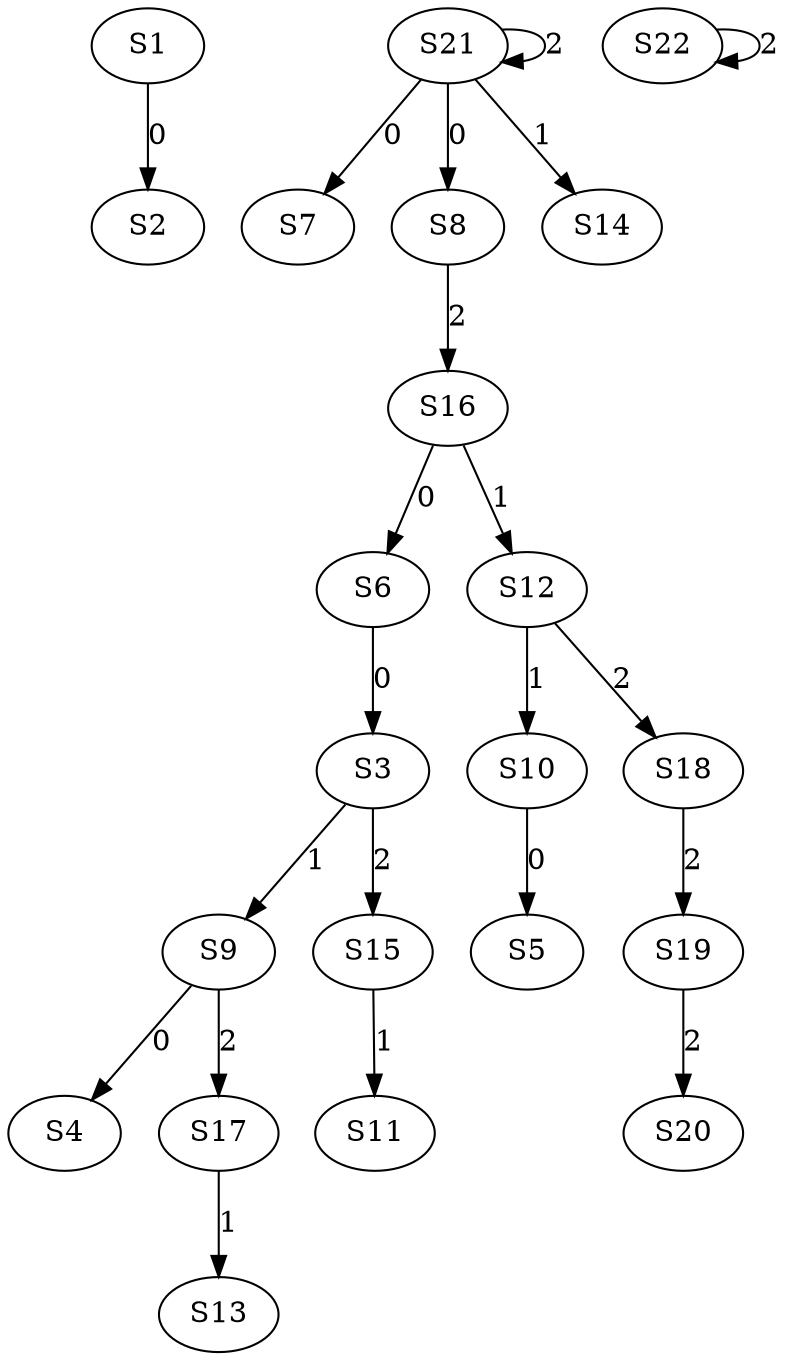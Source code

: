 strict digraph {
	S1 -> S2 [ label = 0 ];
	S6 -> S3 [ label = 0 ];
	S9 -> S4 [ label = 0 ];
	S10 -> S5 [ label = 0 ];
	S16 -> S6 [ label = 0 ];
	S21 -> S7 [ label = 0 ];
	S21 -> S8 [ label = 0 ];
	S3 -> S9 [ label = 1 ];
	S12 -> S10 [ label = 1 ];
	S15 -> S11 [ label = 1 ];
	S16 -> S12 [ label = 1 ];
	S17 -> S13 [ label = 1 ];
	S21 -> S14 [ label = 1 ];
	S3 -> S15 [ label = 2 ];
	S8 -> S16 [ label = 2 ];
	S9 -> S17 [ label = 2 ];
	S12 -> S18 [ label = 2 ];
	S18 -> S19 [ label = 2 ];
	S19 -> S20 [ label = 2 ];
	S21 -> S21 [ label = 2 ];
	S22 -> S22 [ label = 2 ];
}